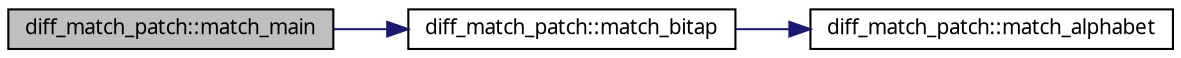digraph G
{
  edge [fontname="FreeSans.ttf",fontsize="10",labelfontname="FreeSans.ttf",labelfontsize="10"];
  node [fontname="FreeSans.ttf",fontsize="10",shape=record];
  rankdir=LR;
  Node1 [label="diff_match_patch::match_main",height=0.2,width=0.4,color="black", fillcolor="grey75", style="filled" fontcolor="black"];
  Node1 -> Node2 [color="midnightblue",fontsize="10",style="solid"];
  Node2 [label="diff_match_patch::match_bitap",height=0.2,width=0.4,color="black", fillcolor="white", style="filled",URL="$classdiff__match__patch.html#a9d8ebaab2f4cd4fb2ab01a3110c56b86"];
  Node2 -> Node3 [color="midnightblue",fontsize="10",style="solid"];
  Node3 [label="diff_match_patch::match_alphabet",height=0.2,width=0.4,color="black", fillcolor="white", style="filled",URL="$classdiff__match__patch.html#a106c32e9978fc36cafe6f1bc8f81bf8d"];
}
